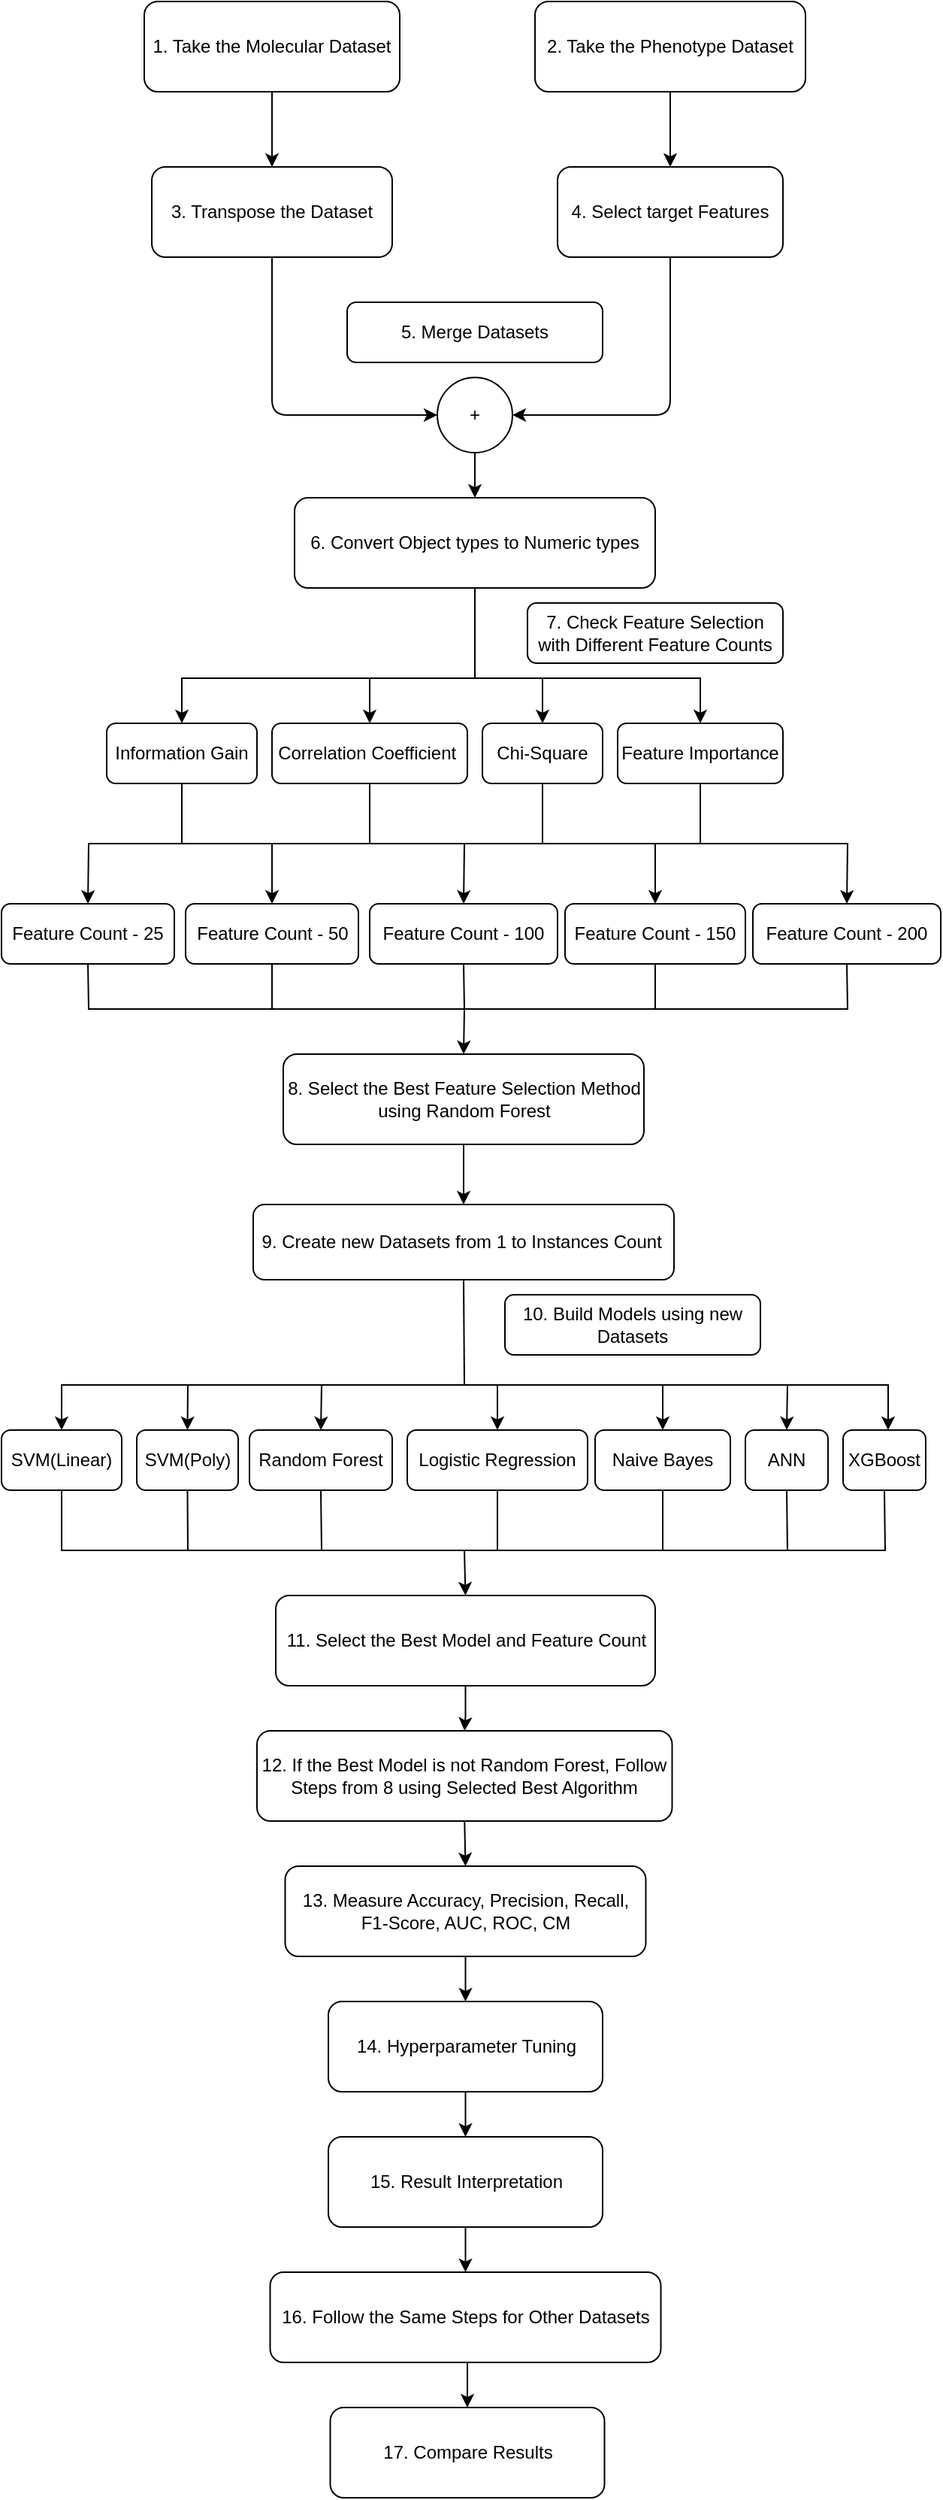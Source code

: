<mxfile version="21.3.7" type="device">
  <diagram id="j9IejB0jZV0AfYUX-Y1M" name="Page-1">
    <mxGraphModel dx="1036" dy="654" grid="1" gridSize="10" guides="1" tooltips="1" connect="1" arrows="1" fold="1" page="1" pageScale="1" pageWidth="850" pageHeight="1100" math="0" shadow="0">
      <root>
        <mxCell id="0" />
        <mxCell id="1" parent="0" />
        <mxCell id="2" value="1. Take the Molecular Dataset" style="rounded=1;whiteSpace=wrap;html=1;" parent="1" vertex="1">
          <mxGeometry x="165" y="80" width="170" height="60" as="geometry" />
        </mxCell>
        <mxCell id="3" value="2. Take the Phenotype Dataset" style="rounded=1;whiteSpace=wrap;html=1;" parent="1" vertex="1">
          <mxGeometry x="425" y="80" width="180" height="60" as="geometry" />
        </mxCell>
        <mxCell id="6" value="3. Transpose the Dataset" style="rounded=1;whiteSpace=wrap;html=1;" parent="1" vertex="1">
          <mxGeometry x="170" y="190" width="160" height="60" as="geometry" />
        </mxCell>
        <mxCell id="7" value="" style="endArrow=classic;html=1;exitX=0.5;exitY=1;exitDx=0;exitDy=0;" parent="1" source="2" target="6" edge="1">
          <mxGeometry width="50" height="50" relative="1" as="geometry">
            <mxPoint x="480" y="340" as="sourcePoint" />
            <mxPoint x="530" y="290" as="targetPoint" />
          </mxGeometry>
        </mxCell>
        <mxCell id="8" value="4. Select target Features" style="rounded=1;whiteSpace=wrap;html=1;" parent="1" vertex="1">
          <mxGeometry x="440" y="190" width="150" height="60" as="geometry" />
        </mxCell>
        <mxCell id="9" value="" style="endArrow=classic;html=1;exitX=0.5;exitY=1;exitDx=0;exitDy=0;" parent="1" source="3" target="8" edge="1">
          <mxGeometry width="50" height="50" relative="1" as="geometry">
            <mxPoint x="560" y="160" as="sourcePoint" />
            <mxPoint x="870" y="290" as="targetPoint" />
          </mxGeometry>
        </mxCell>
        <mxCell id="10" value="+" style="ellipse;whiteSpace=wrap;html=1;aspect=fixed;" parent="1" vertex="1">
          <mxGeometry x="360" y="330" width="50" height="50" as="geometry" />
        </mxCell>
        <mxCell id="11" value="" style="endArrow=classic;html=1;entryX=0;entryY=0.5;entryDx=0;entryDy=0;exitX=0.5;exitY=1;exitDx=0;exitDy=0;" parent="1" source="6" target="10" edge="1">
          <mxGeometry width="50" height="50" relative="1" as="geometry">
            <mxPoint x="210" y="260" as="sourcePoint" />
            <mxPoint x="530" y="320" as="targetPoint" />
            <Array as="points">
              <mxPoint x="250" y="355" />
            </Array>
          </mxGeometry>
        </mxCell>
        <mxCell id="12" value="" style="endArrow=classic;html=1;entryX=1;entryY=0.5;entryDx=0;entryDy=0;exitX=0.5;exitY=1;exitDx=0;exitDy=0;" parent="1" source="8" target="10" edge="1">
          <mxGeometry width="50" height="50" relative="1" as="geometry">
            <mxPoint x="550" y="280" as="sourcePoint" />
            <mxPoint x="370" y="365" as="targetPoint" />
            <Array as="points">
              <mxPoint x="515" y="355" />
            </Array>
          </mxGeometry>
        </mxCell>
        <mxCell id="13" value="5. Merge Datasets" style="rounded=1;whiteSpace=wrap;html=1;" parent="1" vertex="1">
          <mxGeometry x="300" y="280" width="170" height="40" as="geometry" />
        </mxCell>
        <mxCell id="14" value="6. Convert Object types to Numeric types" style="rounded=1;whiteSpace=wrap;html=1;points=[[0,0,0,0,0],[0,0.25,0,0,0],[0,0.5,0,0,0],[0,0.75,0,0,0],[0,1,0,0,0],[0.17,1,0,0,0],[0.25,0,0,0,0],[0.5,0,0,0,0],[0.5,1,0,0,0],[0.61,1,0,0,0],[0.75,0,0,0,0],[0.81,1,0,0,0],[1,0,0,0,0],[1,0.25,0,0,0],[1,0.5,0,0,0],[1,0.75,0,0,0],[1,1,0,0,0]];" parent="1" vertex="1">
          <mxGeometry x="265" y="410" width="240" height="60" as="geometry" />
        </mxCell>
        <mxCell id="15" value="" style="endArrow=classic;html=1;exitX=0.5;exitY=1;exitDx=0;exitDy=0;entryX=0.5;entryY=0;entryDx=0;entryDy=0;" parent="1" source="10" target="14" edge="1">
          <mxGeometry width="50" height="50" relative="1" as="geometry">
            <mxPoint x="480" y="340" as="sourcePoint" />
            <mxPoint x="530" y="290" as="targetPoint" />
          </mxGeometry>
        </mxCell>
        <mxCell id="8Iz_N88JesID-eJGwz7T-16" value="7. Check Feature Selection with Different Feature Counts" style="rounded=1;whiteSpace=wrap;html=1;" parent="1" vertex="1">
          <mxGeometry x="420" y="480" width="170" height="40" as="geometry" />
        </mxCell>
        <mxCell id="8Iz_N88JesID-eJGwz7T-17" value="Information Gain" style="rounded=1;whiteSpace=wrap;html=1;" parent="1" vertex="1">
          <mxGeometry x="140" y="560" width="100" height="40" as="geometry" />
        </mxCell>
        <mxCell id="8Iz_N88JesID-eJGwz7T-18" value="Correlation Coefficient&amp;nbsp;" style="rounded=1;whiteSpace=wrap;html=1;" parent="1" vertex="1">
          <mxGeometry x="250" y="560" width="130" height="40" as="geometry" />
        </mxCell>
        <mxCell id="8Iz_N88JesID-eJGwz7T-19" value="Chi-Square" style="rounded=1;whiteSpace=wrap;html=1;" parent="1" vertex="1">
          <mxGeometry x="390" y="560" width="80" height="40" as="geometry" />
        </mxCell>
        <mxCell id="8Iz_N88JesID-eJGwz7T-20" value="Feature Importance" style="rounded=1;whiteSpace=wrap;html=1;" parent="1" vertex="1">
          <mxGeometry x="480" y="560" width="110" height="40" as="geometry" />
        </mxCell>
        <mxCell id="8Iz_N88JesID-eJGwz7T-21" value="Feature Count - 25" style="rounded=1;whiteSpace=wrap;html=1;" parent="1" vertex="1">
          <mxGeometry x="70" y="680" width="115" height="40" as="geometry" />
        </mxCell>
        <mxCell id="8Iz_N88JesID-eJGwz7T-22" value="Feature Count - 50" style="rounded=1;whiteSpace=wrap;html=1;" parent="1" vertex="1">
          <mxGeometry x="192.5" y="680" width="115" height="40" as="geometry" />
        </mxCell>
        <mxCell id="8Iz_N88JesID-eJGwz7T-49" style="edgeStyle=orthogonalEdgeStyle;rounded=0;orthogonalLoop=1;jettySize=auto;html=1;exitX=0.5;exitY=1;exitDx=0;exitDy=0;endArrow=none;endFill=0;" parent="1" source="8Iz_N88JesID-eJGwz7T-23" edge="1">
          <mxGeometry relative="1" as="geometry">
            <mxPoint x="378" y="750" as="targetPoint" />
          </mxGeometry>
        </mxCell>
        <mxCell id="8Iz_N88JesID-eJGwz7T-23" value="Feature Count - 100" style="rounded=1;whiteSpace=wrap;html=1;" parent="1" vertex="1">
          <mxGeometry x="315" y="680" width="125" height="40" as="geometry" />
        </mxCell>
        <mxCell id="8Iz_N88JesID-eJGwz7T-24" value="Feature Count - 150" style="rounded=1;whiteSpace=wrap;html=1;" parent="1" vertex="1">
          <mxGeometry x="445" y="680" width="120" height="40" as="geometry" />
        </mxCell>
        <mxCell id="8Iz_N88JesID-eJGwz7T-25" value="Feature Count - 200" style="rounded=1;whiteSpace=wrap;html=1;" parent="1" vertex="1">
          <mxGeometry x="570" y="680" width="125" height="40" as="geometry" />
        </mxCell>
        <mxCell id="8Iz_N88JesID-eJGwz7T-26" value="" style="endArrow=classic;html=1;rounded=0;exitX=0.5;exitY=1;exitDx=0;exitDy=0;exitPerimeter=0;entryX=0.5;entryY=0;entryDx=0;entryDy=0;" parent="1" source="14" target="8Iz_N88JesID-eJGwz7T-17" edge="1">
          <mxGeometry width="50" height="50" relative="1" as="geometry">
            <mxPoint x="380" y="480" as="sourcePoint" />
            <mxPoint x="450" y="520" as="targetPoint" />
            <Array as="points">
              <mxPoint x="385" y="530" />
              <mxPoint x="320" y="530" />
              <mxPoint x="190" y="530" />
            </Array>
          </mxGeometry>
        </mxCell>
        <mxCell id="8Iz_N88JesID-eJGwz7T-27" value="" style="endArrow=classic;html=1;rounded=0;exitX=0.5;exitY=1;exitDx=0;exitDy=0;exitPerimeter=0;entryX=0.5;entryY=0;entryDx=0;entryDy=0;" parent="1" source="14" target="8Iz_N88JesID-eJGwz7T-20" edge="1">
          <mxGeometry width="50" height="50" relative="1" as="geometry">
            <mxPoint x="400" y="570" as="sourcePoint" />
            <mxPoint x="450" y="520" as="targetPoint" />
            <Array as="points">
              <mxPoint x="385" y="530" />
              <mxPoint x="535" y="530" />
            </Array>
          </mxGeometry>
        </mxCell>
        <mxCell id="8Iz_N88JesID-eJGwz7T-28" value="" style="endArrow=classic;html=1;rounded=0;exitX=0.5;exitY=1;exitDx=0;exitDy=0;exitPerimeter=0;entryX=0.5;entryY=0;entryDx=0;entryDy=0;" parent="1" source="14" target="8Iz_N88JesID-eJGwz7T-18" edge="1">
          <mxGeometry width="50" height="50" relative="1" as="geometry">
            <mxPoint x="400" y="570" as="sourcePoint" />
            <mxPoint x="450" y="520" as="targetPoint" />
            <Array as="points">
              <mxPoint x="385" y="530" />
              <mxPoint x="315" y="530" />
            </Array>
          </mxGeometry>
        </mxCell>
        <mxCell id="8Iz_N88JesID-eJGwz7T-29" value="" style="endArrow=classic;html=1;rounded=0;exitX=0.5;exitY=1;exitDx=0;exitDy=0;exitPerimeter=0;entryX=0.5;entryY=0;entryDx=0;entryDy=0;" parent="1" source="14" target="8Iz_N88JesID-eJGwz7T-19" edge="1">
          <mxGeometry width="50" height="50" relative="1" as="geometry">
            <mxPoint x="400" y="570" as="sourcePoint" />
            <mxPoint x="450" y="520" as="targetPoint" />
            <Array as="points">
              <mxPoint x="385" y="530" />
              <mxPoint x="430" y="530" />
            </Array>
          </mxGeometry>
        </mxCell>
        <mxCell id="8Iz_N88JesID-eJGwz7T-33" value="" style="endArrow=none;html=1;rounded=0;exitX=0.5;exitY=1;exitDx=0;exitDy=0;entryX=0.5;entryY=1;entryDx=0;entryDy=0;" parent="1" source="8Iz_N88JesID-eJGwz7T-17" target="8Iz_N88JesID-eJGwz7T-20" edge="1">
          <mxGeometry width="50" height="50" relative="1" as="geometry">
            <mxPoint x="370" y="550" as="sourcePoint" />
            <mxPoint x="380" y="640" as="targetPoint" />
            <Array as="points">
              <mxPoint x="190" y="640" />
              <mxPoint x="535" y="640" />
            </Array>
          </mxGeometry>
        </mxCell>
        <mxCell id="8Iz_N88JesID-eJGwz7T-34" value="" style="endArrow=none;html=1;rounded=0;exitX=0.5;exitY=1;exitDx=0;exitDy=0;" parent="1" source="8Iz_N88JesID-eJGwz7T-18" edge="1">
          <mxGeometry width="50" height="50" relative="1" as="geometry">
            <mxPoint x="370" y="550" as="sourcePoint" />
            <mxPoint x="315" y="640" as="targetPoint" />
          </mxGeometry>
        </mxCell>
        <mxCell id="8Iz_N88JesID-eJGwz7T-35" value="" style="endArrow=none;html=1;rounded=0;exitX=0.5;exitY=1;exitDx=0;exitDy=0;" parent="1" source="8Iz_N88JesID-eJGwz7T-19" edge="1">
          <mxGeometry width="50" height="50" relative="1" as="geometry">
            <mxPoint x="370" y="550" as="sourcePoint" />
            <mxPoint x="430" y="640" as="targetPoint" />
          </mxGeometry>
        </mxCell>
        <mxCell id="8Iz_N88JesID-eJGwz7T-37" value="" style="endArrow=classic;html=1;rounded=0;entryX=0.5;entryY=0;entryDx=0;entryDy=0;" parent="1" target="8Iz_N88JesID-eJGwz7T-21" edge="1">
          <mxGeometry width="50" height="50" relative="1" as="geometry">
            <mxPoint x="190" y="640" as="sourcePoint" />
            <mxPoint x="420" y="500" as="targetPoint" />
            <Array as="points">
              <mxPoint x="128" y="640" />
            </Array>
          </mxGeometry>
        </mxCell>
        <mxCell id="8Iz_N88JesID-eJGwz7T-38" value="" style="endArrow=classic;html=1;rounded=0;entryX=0.5;entryY=0;entryDx=0;entryDy=0;" parent="1" target="8Iz_N88JesID-eJGwz7T-22" edge="1">
          <mxGeometry width="50" height="50" relative="1" as="geometry">
            <mxPoint x="250" y="640" as="sourcePoint" />
            <mxPoint x="420" y="500" as="targetPoint" />
          </mxGeometry>
        </mxCell>
        <mxCell id="8Iz_N88JesID-eJGwz7T-39" value="" style="endArrow=classic;html=1;rounded=0;entryX=0.5;entryY=0;entryDx=0;entryDy=0;" parent="1" target="8Iz_N88JesID-eJGwz7T-23" edge="1">
          <mxGeometry width="50" height="50" relative="1" as="geometry">
            <mxPoint x="378" y="640" as="sourcePoint" />
            <mxPoint x="420" y="500" as="targetPoint" />
          </mxGeometry>
        </mxCell>
        <mxCell id="8Iz_N88JesID-eJGwz7T-40" value="" style="endArrow=classic;html=1;rounded=0;entryX=0.5;entryY=0;entryDx=0;entryDy=0;" parent="1" target="8Iz_N88JesID-eJGwz7T-24" edge="1">
          <mxGeometry width="50" height="50" relative="1" as="geometry">
            <mxPoint x="505" y="640" as="sourcePoint" />
            <mxPoint x="420" y="500" as="targetPoint" />
          </mxGeometry>
        </mxCell>
        <mxCell id="8Iz_N88JesID-eJGwz7T-41" value="" style="endArrow=classic;html=1;rounded=0;entryX=0.5;entryY=0;entryDx=0;entryDy=0;" parent="1" target="8Iz_N88JesID-eJGwz7T-25" edge="1">
          <mxGeometry width="50" height="50" relative="1" as="geometry">
            <mxPoint x="530" y="640" as="sourcePoint" />
            <mxPoint x="420" y="500" as="targetPoint" />
            <Array as="points">
              <mxPoint x="633" y="640" />
            </Array>
          </mxGeometry>
        </mxCell>
        <mxCell id="8Iz_N88JesID-eJGwz7T-53" value="" style="edgeStyle=orthogonalEdgeStyle;rounded=0;orthogonalLoop=1;jettySize=auto;html=1;" parent="1" source="8Iz_N88JesID-eJGwz7T-42" target="8Iz_N88JesID-eJGwz7T-52" edge="1">
          <mxGeometry relative="1" as="geometry" />
        </mxCell>
        <mxCell id="8Iz_N88JesID-eJGwz7T-42" value="8. Select the Best Feature Selection Method using Random Forest" style="rounded=1;whiteSpace=wrap;html=1;points=[[0,0,0,0,0],[0,0.25,0,0,0],[0,0.5,0,0,0],[0,0.75,0,0,0],[0,1,0,0,0],[0.17,1,0,0,0],[0.25,0,0,0,0],[0.5,0,0,0,0],[0.5,1,0,0,0],[0.61,1,0,0,0],[0.75,0,0,0,0],[0.81,1,0,0,0],[1,0,0,0,0],[1,0.25,0,0,0],[1,0.5,0,0,0],[1,0.75,0,0,0],[1,1,0,0,0]];" parent="1" vertex="1">
          <mxGeometry x="257.5" y="780" width="240" height="60" as="geometry" />
        </mxCell>
        <mxCell id="8Iz_N88JesID-eJGwz7T-43" value="" style="endArrow=none;html=1;rounded=0;exitX=0.5;exitY=1;exitDx=0;exitDy=0;entryX=0.5;entryY=1;entryDx=0;entryDy=0;endFill=0;" parent="1" source="8Iz_N88JesID-eJGwz7T-21" target="8Iz_N88JesID-eJGwz7T-25" edge="1">
          <mxGeometry width="50" height="50" relative="1" as="geometry">
            <mxPoint x="370" y="650" as="sourcePoint" />
            <mxPoint x="420" y="600" as="targetPoint" />
            <Array as="points">
              <mxPoint x="128" y="750" />
              <mxPoint x="380" y="750" />
              <mxPoint x="633" y="750" />
            </Array>
          </mxGeometry>
        </mxCell>
        <mxCell id="8Iz_N88JesID-eJGwz7T-45" value="" style="endArrow=classic;html=1;rounded=0;entryX=0.5;entryY=0;entryDx=0;entryDy=0;entryPerimeter=0;" parent="1" target="8Iz_N88JesID-eJGwz7T-42" edge="1">
          <mxGeometry width="50" height="50" relative="1" as="geometry">
            <mxPoint x="378" y="750" as="sourcePoint" />
            <mxPoint x="420" y="600" as="targetPoint" />
          </mxGeometry>
        </mxCell>
        <mxCell id="8Iz_N88JesID-eJGwz7T-48" value="" style="endArrow=none;html=1;rounded=0;exitX=0.5;exitY=1;exitDx=0;exitDy=0;" parent="1" source="8Iz_N88JesID-eJGwz7T-22" edge="1">
          <mxGeometry width="50" height="50" relative="1" as="geometry">
            <mxPoint x="370" y="650" as="sourcePoint" />
            <mxPoint x="250" y="750" as="targetPoint" />
          </mxGeometry>
        </mxCell>
        <mxCell id="8Iz_N88JesID-eJGwz7T-50" value="" style="endArrow=none;html=1;rounded=0;exitX=0.5;exitY=1;exitDx=0;exitDy=0;" parent="1" source="8Iz_N88JesID-eJGwz7T-24" edge="1">
          <mxGeometry width="50" height="50" relative="1" as="geometry">
            <mxPoint x="370" y="650" as="sourcePoint" />
            <mxPoint x="505" y="750" as="targetPoint" />
          </mxGeometry>
        </mxCell>
        <mxCell id="8Iz_N88JesID-eJGwz7T-52" value="9. Create new Datasets from 1 to Instances Count&amp;nbsp;" style="whiteSpace=wrap;html=1;rounded=1;" parent="1" vertex="1">
          <mxGeometry x="237.5" y="880" width="280" height="50" as="geometry" />
        </mxCell>
        <mxCell id="8Iz_N88JesID-eJGwz7T-54" value="SVM(Linear)" style="rounded=1;whiteSpace=wrap;html=1;" parent="1" vertex="1">
          <mxGeometry x="70" y="1030" width="80" height="40" as="geometry" />
        </mxCell>
        <mxCell id="8Iz_N88JesID-eJGwz7T-55" value="SVM(Poly)" style="rounded=1;whiteSpace=wrap;html=1;" parent="1" vertex="1">
          <mxGeometry x="160" y="1030" width="67.5" height="40" as="geometry" />
        </mxCell>
        <mxCell id="8Iz_N88JesID-eJGwz7T-56" value="Random Forest" style="rounded=1;whiteSpace=wrap;html=1;" parent="1" vertex="1">
          <mxGeometry x="235" y="1030" width="95" height="40" as="geometry" />
        </mxCell>
        <mxCell id="8Iz_N88JesID-eJGwz7T-57" value="Logistic Regression" style="rounded=1;whiteSpace=wrap;html=1;" parent="1" vertex="1">
          <mxGeometry x="340" y="1030" width="120" height="40" as="geometry" />
        </mxCell>
        <mxCell id="8Iz_N88JesID-eJGwz7T-58" value="Naive Bayes" style="rounded=1;whiteSpace=wrap;html=1;" parent="1" vertex="1">
          <mxGeometry x="465" y="1030" width="90" height="40" as="geometry" />
        </mxCell>
        <mxCell id="8Iz_N88JesID-eJGwz7T-59" value="10. Build Models using new Datasets" style="rounded=1;whiteSpace=wrap;html=1;" parent="1" vertex="1">
          <mxGeometry x="405" y="940" width="170" height="40" as="geometry" />
        </mxCell>
        <mxCell id="8Iz_N88JesID-eJGwz7T-60" value="ANN" style="rounded=1;whiteSpace=wrap;html=1;" parent="1" vertex="1">
          <mxGeometry x="565" y="1030" width="55" height="40" as="geometry" />
        </mxCell>
        <mxCell id="8Iz_N88JesID-eJGwz7T-61" value="XGBoost" style="rounded=1;whiteSpace=wrap;html=1;" parent="1" vertex="1">
          <mxGeometry x="630" y="1030" width="55" height="40" as="geometry" />
        </mxCell>
        <mxCell id="8Iz_N88JesID-eJGwz7T-62" value="" style="endArrow=classic;html=1;rounded=0;exitX=0.5;exitY=0;exitDx=0;exitDy=0;endFill=1;startArrow=classic;startFill=1;" parent="1" source="8Iz_N88JesID-eJGwz7T-54" edge="1">
          <mxGeometry width="50" height="50" relative="1" as="geometry">
            <mxPoint x="370" y="850" as="sourcePoint" />
            <mxPoint x="660" y="1030" as="targetPoint" />
            <Array as="points">
              <mxPoint x="110" y="1000" />
              <mxPoint x="380" y="1000" />
              <mxPoint x="660" y="1000" />
            </Array>
          </mxGeometry>
        </mxCell>
        <mxCell id="8Iz_N88JesID-eJGwz7T-63" value="" style="endArrow=none;html=1;rounded=0;exitX=0.5;exitY=1;exitDx=0;exitDy=0;" parent="1" source="8Iz_N88JesID-eJGwz7T-52" edge="1">
          <mxGeometry width="50" height="50" relative="1" as="geometry">
            <mxPoint x="370" y="850" as="sourcePoint" />
            <mxPoint x="378" y="1000" as="targetPoint" />
          </mxGeometry>
        </mxCell>
        <mxCell id="8Iz_N88JesID-eJGwz7T-64" value="" style="endArrow=classic;html=1;rounded=0;entryX=0.5;entryY=0;entryDx=0;entryDy=0;" parent="1" target="8Iz_N88JesID-eJGwz7T-56" edge="1">
          <mxGeometry width="50" height="50" relative="1" as="geometry">
            <mxPoint x="283" y="1000" as="sourcePoint" />
            <mxPoint x="420" y="800" as="targetPoint" />
          </mxGeometry>
        </mxCell>
        <mxCell id="8Iz_N88JesID-eJGwz7T-65" value="" style="endArrow=classic;html=1;rounded=0;entryX=0.5;entryY=0;entryDx=0;entryDy=0;" parent="1" target="8Iz_N88JesID-eJGwz7T-55" edge="1">
          <mxGeometry width="50" height="50" relative="1" as="geometry">
            <mxPoint x="194" y="1000" as="sourcePoint" />
            <mxPoint x="420" y="800" as="targetPoint" />
          </mxGeometry>
        </mxCell>
        <mxCell id="8Iz_N88JesID-eJGwz7T-66" value="" style="endArrow=classic;html=1;rounded=0;entryX=0.5;entryY=0;entryDx=0;entryDy=0;" parent="1" target="8Iz_N88JesID-eJGwz7T-57" edge="1">
          <mxGeometry width="50" height="50" relative="1" as="geometry">
            <mxPoint x="400" y="1000" as="sourcePoint" />
            <mxPoint x="420" y="800" as="targetPoint" />
          </mxGeometry>
        </mxCell>
        <mxCell id="8Iz_N88JesID-eJGwz7T-67" value="" style="endArrow=classic;html=1;rounded=0;entryX=0.5;entryY=0;entryDx=0;entryDy=0;" parent="1" target="8Iz_N88JesID-eJGwz7T-58" edge="1">
          <mxGeometry width="50" height="50" relative="1" as="geometry">
            <mxPoint x="510" y="1000" as="sourcePoint" />
            <mxPoint x="420" y="800" as="targetPoint" />
          </mxGeometry>
        </mxCell>
        <mxCell id="8Iz_N88JesID-eJGwz7T-69" value="" style="endArrow=classic;html=1;rounded=0;entryX=0.5;entryY=0;entryDx=0;entryDy=0;" parent="1" target="8Iz_N88JesID-eJGwz7T-60" edge="1">
          <mxGeometry width="50" height="50" relative="1" as="geometry">
            <mxPoint x="593" y="1000" as="sourcePoint" />
            <mxPoint x="420" y="800" as="targetPoint" />
          </mxGeometry>
        </mxCell>
        <mxCell id="yMQquN-Jc_wFFJK1zPye-16" value="" style="edgeStyle=orthogonalEdgeStyle;rounded=0;orthogonalLoop=1;jettySize=auto;html=1;" edge="1" parent="1" source="8Iz_N88JesID-eJGwz7T-70" target="yMQquN-Jc_wFFJK1zPye-15">
          <mxGeometry relative="1" as="geometry" />
        </mxCell>
        <mxCell id="8Iz_N88JesID-eJGwz7T-70" value="11. Select the Best Model and Feature Count" style="rounded=1;whiteSpace=wrap;html=1;points=[[0,0,0,0,0],[0,0.25,0,0,0],[0,0.5,0,0,0],[0,0.75,0,0,0],[0,1,0,0,0],[0.17,1,0,0,0],[0.25,0,0,0,0],[0.5,0,0,0,0],[0.5,1,0,0,0],[0.61,1,0,0,0],[0.75,0,0,0,0],[0.81,1,0,0,0],[1,0,0,0,0],[1,0.25,0,0,0],[1,0.5,0,0,0],[1,0.75,0,0,0],[1,1,0,0,0]];" parent="1" vertex="1">
          <mxGeometry x="252.5" y="1140" width="252.5" height="60" as="geometry" />
        </mxCell>
        <mxCell id="8Iz_N88JesID-eJGwz7T-71" value="" style="endArrow=none;html=1;rounded=0;exitX=0.5;exitY=1;exitDx=0;exitDy=0;entryX=0.5;entryY=1;entryDx=0;entryDy=0;" parent="1" source="8Iz_N88JesID-eJGwz7T-54" target="8Iz_N88JesID-eJGwz7T-61" edge="1">
          <mxGeometry width="50" height="50" relative="1" as="geometry">
            <mxPoint x="370" y="1050" as="sourcePoint" />
            <mxPoint x="420" y="1000" as="targetPoint" />
            <Array as="points">
              <mxPoint x="110" y="1110" />
              <mxPoint x="380" y="1110" />
              <mxPoint x="658" y="1110" />
            </Array>
          </mxGeometry>
        </mxCell>
        <mxCell id="8Iz_N88JesID-eJGwz7T-72" value="" style="endArrow=none;html=1;rounded=0;exitX=0.5;exitY=1;exitDx=0;exitDy=0;" parent="1" source="8Iz_N88JesID-eJGwz7T-55" edge="1">
          <mxGeometry width="50" height="50" relative="1" as="geometry">
            <mxPoint x="370" y="1050" as="sourcePoint" />
            <mxPoint x="194" y="1110" as="targetPoint" />
          </mxGeometry>
        </mxCell>
        <mxCell id="8Iz_N88JesID-eJGwz7T-73" value="" style="endArrow=none;html=1;rounded=0;exitX=0.5;exitY=1;exitDx=0;exitDy=0;" parent="1" source="8Iz_N88JesID-eJGwz7T-56" edge="1">
          <mxGeometry width="50" height="50" relative="1" as="geometry">
            <mxPoint x="370" y="1050" as="sourcePoint" />
            <mxPoint x="283" y="1110" as="targetPoint" />
          </mxGeometry>
        </mxCell>
        <mxCell id="8Iz_N88JesID-eJGwz7T-74" value="" style="endArrow=none;html=1;rounded=0;exitX=0.5;exitY=1;exitDx=0;exitDy=0;" parent="1" source="8Iz_N88JesID-eJGwz7T-57" edge="1">
          <mxGeometry width="50" height="50" relative="1" as="geometry">
            <mxPoint x="370" y="1050" as="sourcePoint" />
            <mxPoint x="400" y="1110" as="targetPoint" />
          </mxGeometry>
        </mxCell>
        <mxCell id="8Iz_N88JesID-eJGwz7T-75" value="" style="endArrow=none;html=1;rounded=0;exitX=0.5;exitY=1;exitDx=0;exitDy=0;" parent="1" source="8Iz_N88JesID-eJGwz7T-58" edge="1">
          <mxGeometry width="50" height="50" relative="1" as="geometry">
            <mxPoint x="370" y="1050" as="sourcePoint" />
            <mxPoint x="510" y="1110" as="targetPoint" />
          </mxGeometry>
        </mxCell>
        <mxCell id="8Iz_N88JesID-eJGwz7T-76" value="" style="endArrow=none;html=1;rounded=0;exitX=0.5;exitY=1;exitDx=0;exitDy=0;" parent="1" source="8Iz_N88JesID-eJGwz7T-60" edge="1">
          <mxGeometry width="50" height="50" relative="1" as="geometry">
            <mxPoint x="370" y="1050" as="sourcePoint" />
            <mxPoint x="593" y="1110" as="targetPoint" />
          </mxGeometry>
        </mxCell>
        <mxCell id="8Iz_N88JesID-eJGwz7T-77" value="" style="endArrow=classic;html=1;rounded=0;entryX=0.5;entryY=0;entryDx=0;entryDy=0;entryPerimeter=0;" parent="1" target="8Iz_N88JesID-eJGwz7T-70" edge="1">
          <mxGeometry width="50" height="50" relative="1" as="geometry">
            <mxPoint x="378" y="1110" as="sourcePoint" />
            <mxPoint x="420" y="1000" as="targetPoint" />
          </mxGeometry>
        </mxCell>
        <mxCell id="8Iz_N88JesID-eJGwz7T-83" style="edgeStyle=orthogonalEdgeStyle;rounded=0;orthogonalLoop=1;jettySize=auto;html=1;exitX=0.5;exitY=1;exitDx=0;exitDy=0;exitPerimeter=0;entryX=0.5;entryY=0;entryDx=0;entryDy=0;entryPerimeter=0;" parent="1" source="8Iz_N88JesID-eJGwz7T-78" target="8Iz_N88JesID-eJGwz7T-80" edge="1">
          <mxGeometry relative="1" as="geometry" />
        </mxCell>
        <mxCell id="8Iz_N88JesID-eJGwz7T-78" value="13. Measure Accuracy, Precision, Recall, F1-Score, AUC, ROC, CM" style="rounded=1;whiteSpace=wrap;html=1;points=[[0,0,0,0,0],[0,0.25,0,0,0],[0,0.5,0,0,0],[0,0.75,0,0,0],[0,1,0,0,0],[0.17,1,0,0,0],[0.25,0,0,0,0],[0.5,0,0,0,0],[0.5,1,0,0,0],[0.61,1,0,0,0],[0.75,0,0,0,0],[0.81,1,0,0,0],[1,0,0,0,0],[1,0.25,0,0,0],[1,0.5,0,0,0],[1,0.75,0,0,0],[1,1,0,0,0]];" parent="1" vertex="1">
          <mxGeometry x="258.75" y="1320" width="240" height="60" as="geometry" />
        </mxCell>
        <mxCell id="8Iz_N88JesID-eJGwz7T-84" style="edgeStyle=orthogonalEdgeStyle;rounded=0;orthogonalLoop=1;jettySize=auto;html=1;exitX=0.5;exitY=1;exitDx=0;exitDy=0;exitPerimeter=0;entryX=0.5;entryY=0;entryDx=0;entryDy=0;entryPerimeter=0;" parent="1" source="8Iz_N88JesID-eJGwz7T-80" target="8Iz_N88JesID-eJGwz7T-81" edge="1">
          <mxGeometry relative="1" as="geometry" />
        </mxCell>
        <mxCell id="8Iz_N88JesID-eJGwz7T-80" value="14. Hyperparameter Tuning" style="rounded=1;whiteSpace=wrap;html=1;points=[[0,0,0,0,0],[0,0.25,0,0,0],[0,0.5,0,0,0],[0,0.75,0,0,0],[0,1,0,0,0],[0.17,1,0,0,0],[0.25,0,0,0,0],[0.5,0,0,0,0],[0.5,1,0,0,0],[0.61,1,0,0,0],[0.75,0,0,0,0],[0.81,1,0,0,0],[1,0,0,0,0],[1,0.25,0,0,0],[1,0.5,0,0,0],[1,0.75,0,0,0],[1,1,0,0,0]];" parent="1" vertex="1">
          <mxGeometry x="287.5" y="1410" width="182.5" height="60" as="geometry" />
        </mxCell>
        <mxCell id="8Iz_N88JesID-eJGwz7T-85" style="edgeStyle=orthogonalEdgeStyle;rounded=0;orthogonalLoop=1;jettySize=auto;html=1;exitX=0.5;exitY=1;exitDx=0;exitDy=0;exitPerimeter=0;entryX=0.5;entryY=0;entryDx=0;entryDy=0;entryPerimeter=0;" parent="1" source="8Iz_N88JesID-eJGwz7T-81" target="8Iz_N88JesID-eJGwz7T-82" edge="1">
          <mxGeometry relative="1" as="geometry" />
        </mxCell>
        <mxCell id="8Iz_N88JesID-eJGwz7T-81" value="15. Result Interpretation" style="rounded=1;whiteSpace=wrap;html=1;points=[[0,0,0,0,0],[0,0.25,0,0,0],[0,0.5,0,0,0],[0,0.75,0,0,0],[0,1,0,0,0],[0.17,1,0,0,0],[0.25,0,0,0,0],[0.5,0,0,0,0],[0.5,1,0,0,0],[0.61,1,0,0,0],[0.75,0,0,0,0],[0.81,1,0,0,0],[1,0,0,0,0],[1,0.25,0,0,0],[1,0.5,0,0,0],[1,0.75,0,0,0],[1,1,0,0,0]];" parent="1" vertex="1">
          <mxGeometry x="287.5" y="1500" width="182.5" height="60" as="geometry" />
        </mxCell>
        <mxCell id="8Iz_N88JesID-eJGwz7T-87" style="edgeStyle=orthogonalEdgeStyle;rounded=0;orthogonalLoop=1;jettySize=auto;html=1;exitX=0.5;exitY=1;exitDx=0;exitDy=0;exitPerimeter=0;entryX=0.5;entryY=0;entryDx=0;entryDy=0;entryPerimeter=0;" parent="1" source="8Iz_N88JesID-eJGwz7T-82" target="8Iz_N88JesID-eJGwz7T-86" edge="1">
          <mxGeometry relative="1" as="geometry" />
        </mxCell>
        <mxCell id="8Iz_N88JesID-eJGwz7T-82" value="16. Follow the Same Steps for Other Datasets" style="rounded=1;whiteSpace=wrap;html=1;points=[[0,0,0,0,0],[0,0.25,0,0,0],[0,0.5,0,0,0],[0,0.75,0,0,0],[0,1,0,0,0],[0.17,1,0,0,0],[0.25,0,0,0,0],[0.5,0,0,0,0],[0.5,1,0,0,0],[0.61,1,0,0,0],[0.75,0,0,0,0],[0.81,1,0,0,0],[1,0,0,0,0],[1,0.25,0,0,0],[1,0.5,0,0,0],[1,0.75,0,0,0],[1,1,0,0,0]];" parent="1" vertex="1">
          <mxGeometry x="248.75" y="1590" width="260" height="60" as="geometry" />
        </mxCell>
        <mxCell id="8Iz_N88JesID-eJGwz7T-86" value="17. Compare Results" style="rounded=1;whiteSpace=wrap;html=1;points=[[0,0,0,0,0],[0,0.25,0,0,0],[0,0.5,0,0,0],[0,0.75,0,0,0],[0,1,0,0,0],[0.17,1,0,0,0],[0.25,0,0,0,0],[0.5,0,0,0,0],[0.5,1,0,0,0],[0.61,1,0,0,0],[0.75,0,0,0,0],[0.81,1,0,0,0],[1,0,0,0,0],[1,0.25,0,0,0],[1,0.5,0,0,0],[1,0.75,0,0,0],[1,1,0,0,0]];" parent="1" vertex="1">
          <mxGeometry x="288.75" y="1680" width="182.5" height="60" as="geometry" />
        </mxCell>
        <mxCell id="yMQquN-Jc_wFFJK1zPye-17" style="edgeStyle=orthogonalEdgeStyle;rounded=0;orthogonalLoop=1;jettySize=auto;html=1;exitX=0.5;exitY=1;exitDx=0;exitDy=0;entryX=0.5;entryY=0;entryDx=0;entryDy=0;entryPerimeter=0;" edge="1" parent="1" source="yMQquN-Jc_wFFJK1zPye-15" target="8Iz_N88JesID-eJGwz7T-78">
          <mxGeometry relative="1" as="geometry" />
        </mxCell>
        <mxCell id="yMQquN-Jc_wFFJK1zPye-15" value="12. If the Best Model is not Random Forest, Follow Steps from 8 using Selected Best Algorithm" style="whiteSpace=wrap;html=1;rounded=1;" vertex="1" parent="1">
          <mxGeometry x="240" y="1230" width="276.25" height="60" as="geometry" />
        </mxCell>
      </root>
    </mxGraphModel>
  </diagram>
</mxfile>
